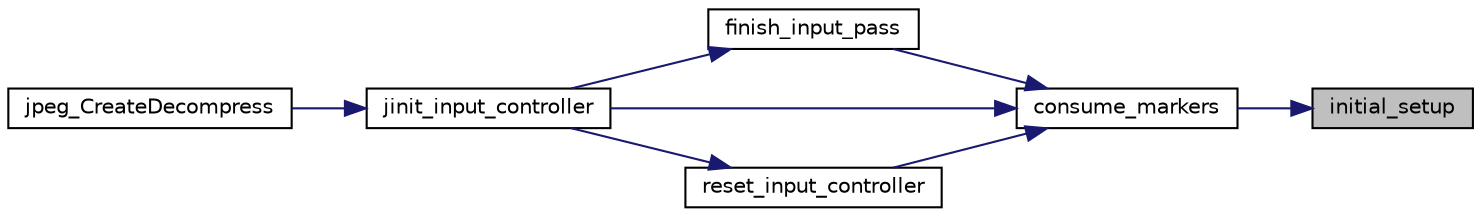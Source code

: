 digraph "initial_setup"
{
 // LATEX_PDF_SIZE
  bgcolor="transparent";
  edge [fontname="Helvetica",fontsize="10",labelfontname="Helvetica",labelfontsize="10"];
  node [fontname="Helvetica",fontsize="10",shape=record];
  rankdir="RL";
  Node23 [label="initial_setup",height=0.2,width=0.4,color="black", fillcolor="grey75", style="filled", fontcolor="black",tooltip=" "];
  Node23 -> Node24 [dir="back",color="midnightblue",fontsize="10",style="solid"];
  Node24 [label="consume_markers",height=0.2,width=0.4,color="black",URL="$jdinput_8c.html#afb73ba0d8349e3c994c8b9cf3e9e2365",tooltip=" "];
  Node24 -> Node25 [dir="back",color="midnightblue",fontsize="10",style="solid"];
  Node25 [label="finish_input_pass",height=0.2,width=0.4,color="black",URL="$jdinput_8c.html#a9777f7fabb58d9a42f34510bf0a71d1c",tooltip=" "];
  Node25 -> Node26 [dir="back",color="midnightblue",fontsize="10",style="solid"];
  Node26 [label="jinit_input_controller",height=0.2,width=0.4,color="black",URL="$jdinput_8c.html#a609b3a5a6b80e5481ba21ad6d00a046c",tooltip=" "];
  Node26 -> Node27 [dir="back",color="midnightblue",fontsize="10",style="solid"];
  Node27 [label="jpeg_CreateDecompress",height=0.2,width=0.4,color="black",URL="$jdapimin_8c.html#a02b5c7eb58970a07cae85ffdcda9085d",tooltip=" "];
  Node24 -> Node28 [dir="back",color="midnightblue",fontsize="10",style="solid"];
  Node28 [label="reset_input_controller",height=0.2,width=0.4,color="black",URL="$jdinput_8c.html#a93f58ee9099d00fef5d7e3891aa9e54f",tooltip=" "];
  Node28 -> Node26 [dir="back",color="midnightblue",fontsize="10",style="solid"];
  Node24 -> Node26 [dir="back",color="midnightblue",fontsize="10",style="solid"];
}
